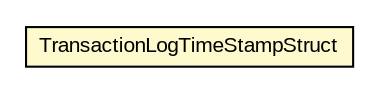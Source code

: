 #!/usr/local/bin/dot
#
# Class diagram 
# Generated by UMLGraph version R5_6-24-gf6e263 (http://www.umlgraph.org/)
#

digraph G {
	edge [fontname="arial",fontsize=10,labelfontname="arial",labelfontsize=10];
	node [fontname="arial",fontsize=10,shape=plaintext];
	nodesep=0.25;
	ranksep=0.5;
	// org.miloss.fgsms.presentation.TransactionLogTimeStampStruct
	c1225255 [label=<<table title="org.miloss.fgsms.presentation.TransactionLogTimeStampStruct" border="0" cellborder="1" cellspacing="0" cellpadding="2" port="p" bgcolor="lemonChiffon" href="./TransactionLogTimeStampStruct.html">
		<tr><td><table border="0" cellspacing="0" cellpadding="1">
<tr><td align="center" balign="center"> TransactionLogTimeStampStruct </td></tr>
		</table></td></tr>
		</table>>, URL="./TransactionLogTimeStampStruct.html", fontname="arial", fontcolor="black", fontsize=10.0];
}

